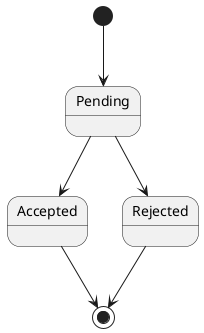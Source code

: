 @startuml

[*] --> Pending
Pending --> Accepted
Pending --> Rejected
Accepted --> [*]
Rejected --> [*]

@enduml